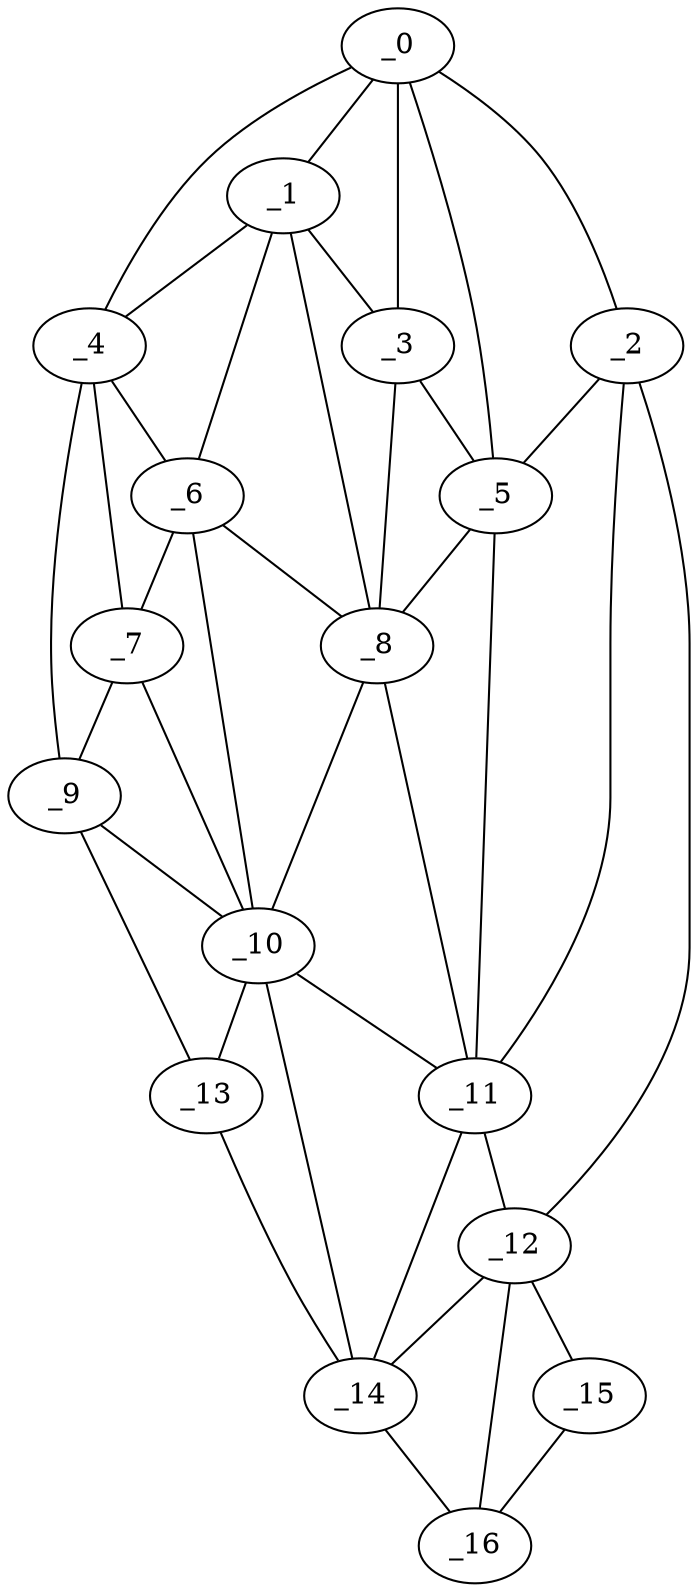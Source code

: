 graph "obj10__135.gxl" {
	_0	 [x=8,
		y=56];
	_1	 [x=17,
		y=62];
	_0 -- _1	 [valence=1];
	_2	 [x=19,
		y=27];
	_0 -- _2	 [valence=1];
	_3	 [x=21,
		y=45];
	_0 -- _3	 [valence=2];
	_4	 [x=21,
		y=77];
	_0 -- _4	 [valence=1];
	_5	 [x=22,
		y=39];
	_0 -- _5	 [valence=1];
	_1 -- _3	 [valence=1];
	_1 -- _4	 [valence=2];
	_6	 [x=25,
		y=79];
	_1 -- _6	 [valence=2];
	_8	 [x=37,
		y=52];
	_1 -- _8	 [valence=1];
	_2 -- _5	 [valence=2];
	_11	 [x=48,
		y=50];
	_2 -- _11	 [valence=1];
	_12	 [x=71,
		y=17];
	_2 -- _12	 [valence=1];
	_3 -- _5	 [valence=1];
	_3 -- _8	 [valence=2];
	_4 -- _6	 [valence=2];
	_7	 [x=32,
		y=86];
	_4 -- _7	 [valence=2];
	_9	 [x=39,
		y=93];
	_4 -- _9	 [valence=1];
	_5 -- _8	 [valence=1];
	_5 -- _11	 [valence=2];
	_6 -- _7	 [valence=2];
	_6 -- _8	 [valence=2];
	_10	 [x=47,
		y=68];
	_6 -- _10	 [valence=1];
	_7 -- _9	 [valence=1];
	_7 -- _10	 [valence=1];
	_8 -- _10	 [valence=2];
	_8 -- _11	 [valence=2];
	_9 -- _10	 [valence=2];
	_13	 [x=109,
		y=101];
	_9 -- _13	 [valence=1];
	_10 -- _11	 [valence=1];
	_10 -- _13	 [valence=2];
	_14	 [x=124,
		y=60];
	_10 -- _14	 [valence=2];
	_11 -- _12	 [valence=2];
	_11 -- _14	 [valence=2];
	_12 -- _14	 [valence=2];
	_15	 [x=125,
		y=27];
	_12 -- _15	 [valence=1];
	_16	 [x=125,
		y=37];
	_12 -- _16	 [valence=1];
	_13 -- _14	 [valence=1];
	_14 -- _16	 [valence=1];
	_15 -- _16	 [valence=1];
}
